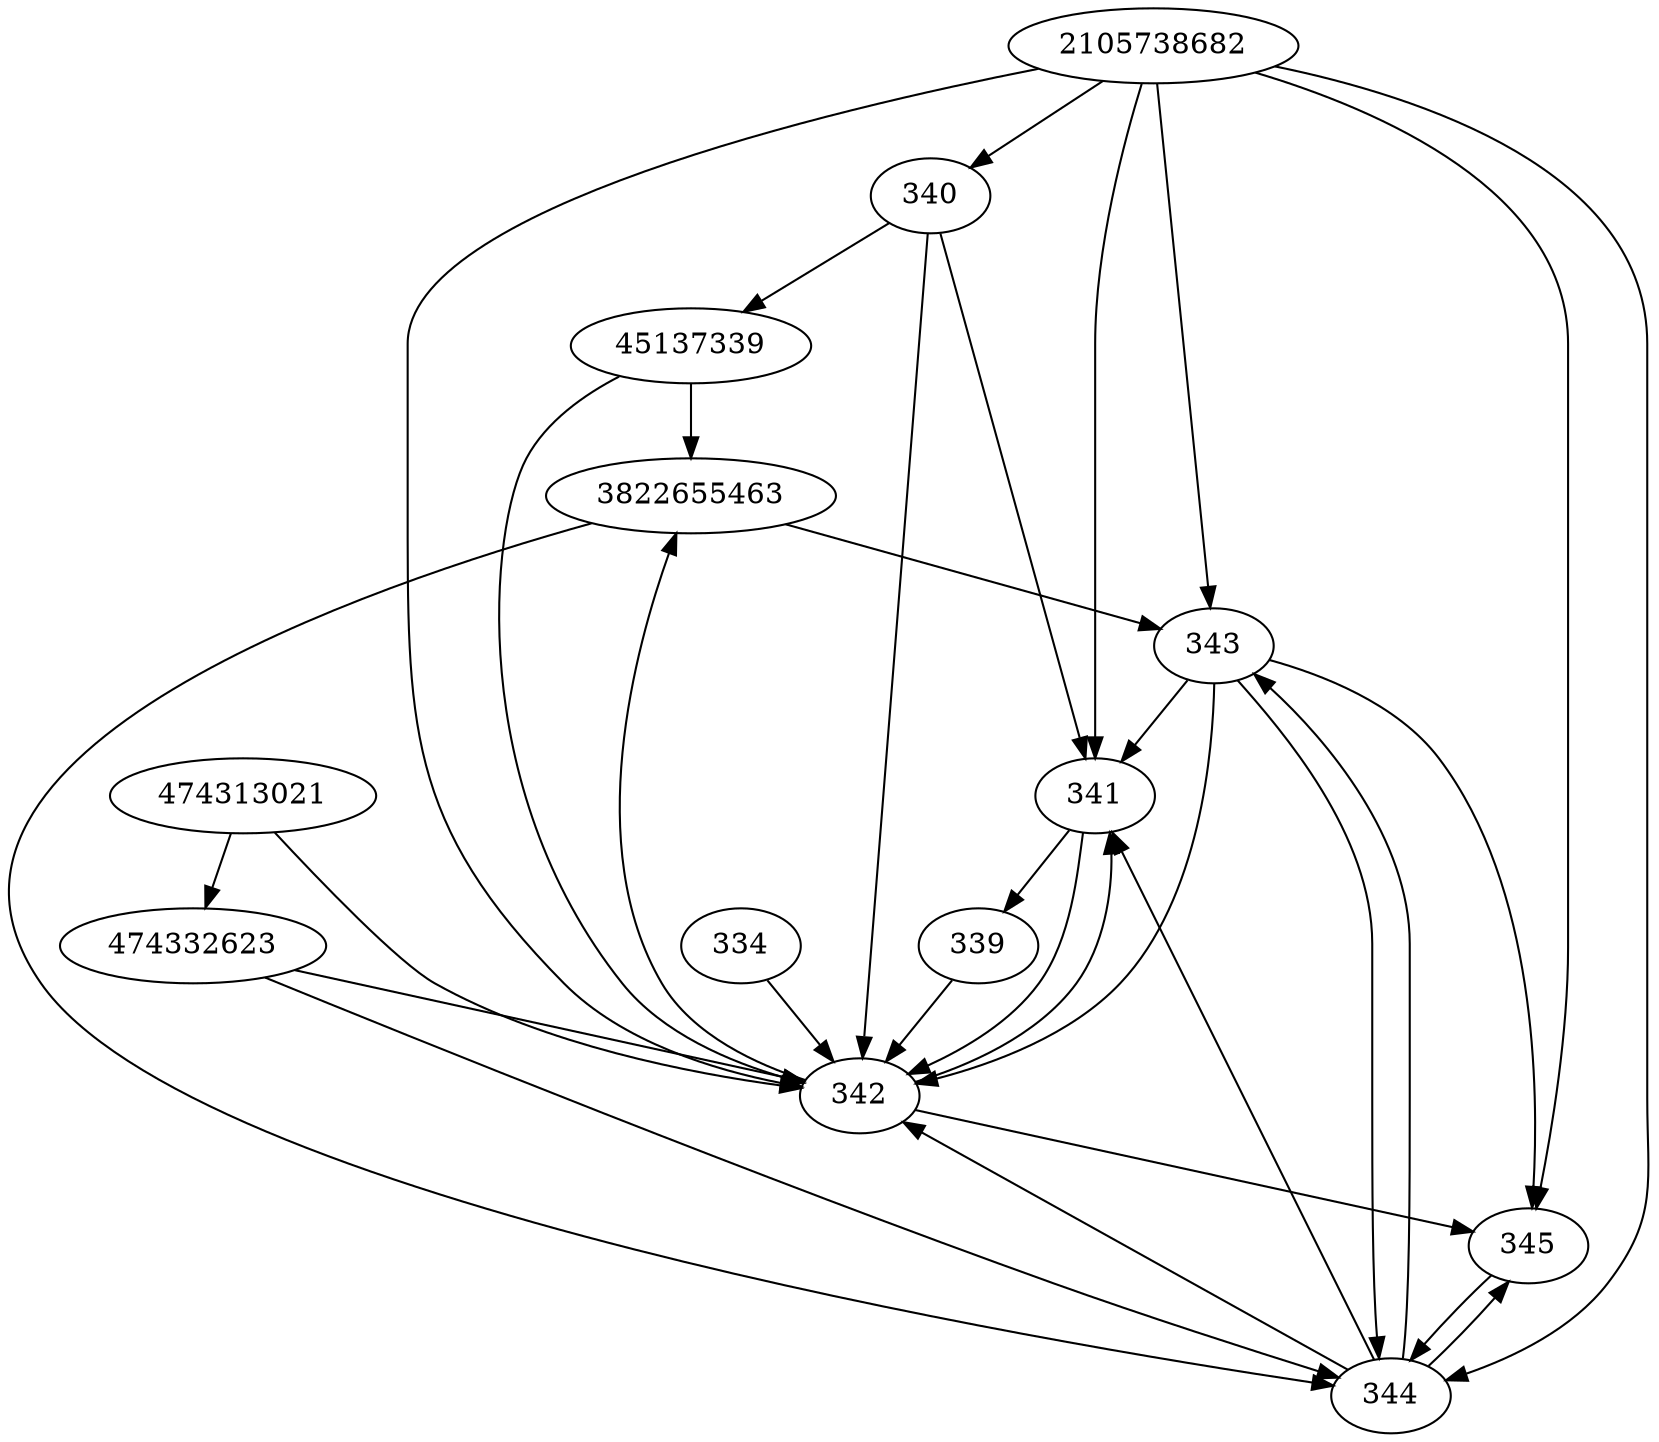 strict digraph  {
3822655463;
334;
474332623;
339;
340;
341;
342;
343;
344;
345;
2105738682;
45137339;
474313021;
3822655463 -> 343;
3822655463 -> 344;
334 -> 342;
474332623 -> 342;
474332623 -> 344;
339 -> 342;
340 -> 45137339;
340 -> 341;
340 -> 342;
341 -> 342;
341 -> 339;
342 -> 345;
342 -> 3822655463;
342 -> 341;
343 -> 345;
343 -> 341;
343 -> 342;
343 -> 344;
344 -> 345;
344 -> 341;
344 -> 343;
344 -> 342;
345 -> 344;
2105738682 -> 340;
2105738682 -> 341;
2105738682 -> 342;
2105738682 -> 343;
2105738682 -> 344;
2105738682 -> 345;
45137339 -> 3822655463;
45137339 -> 342;
474313021 -> 342;
474313021 -> 474332623;
}
